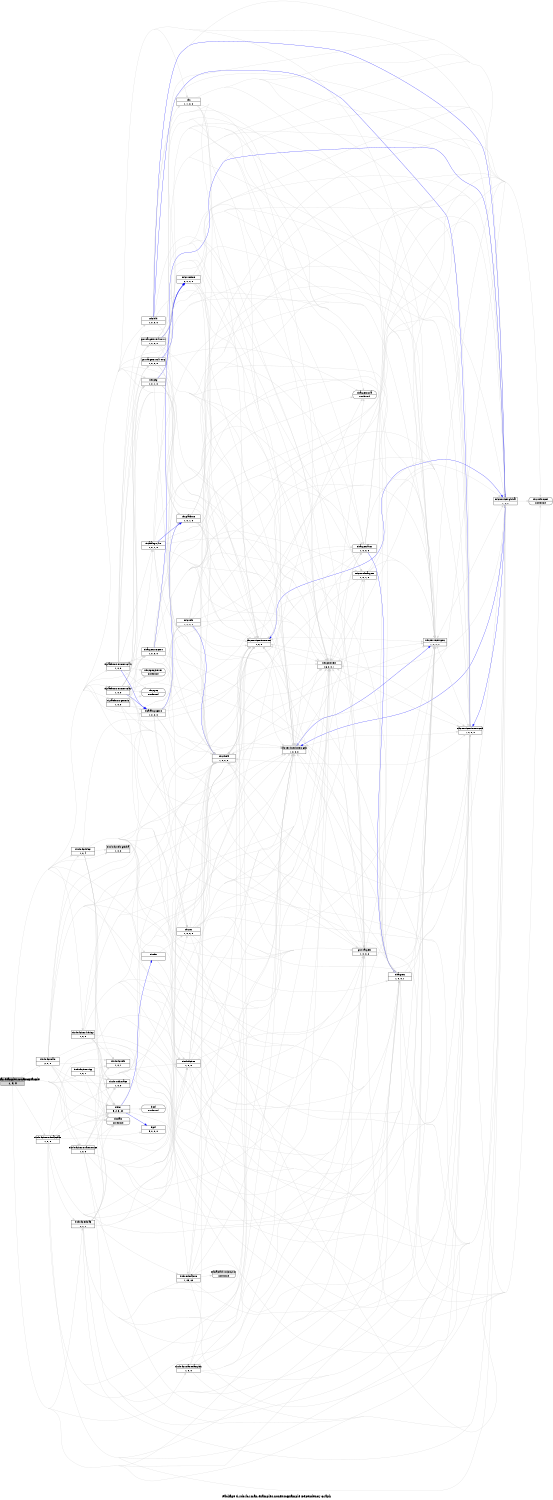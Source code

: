 digraph dependencies {
    label="\nPackage ti.sdo.fc.rman.examples.nonRtscExample Dependency Graph";
    size="7.5,10";
    rankdir=LR;
    ranksep=".75";
    concentrate="true";
    node [fixedsize=true, width=1.5, style=filled, color=black];
    node [font=Helvetica, fontsize=12, fillcolor=lightgrey];
    ti_sdo_fc_rman_examples_nonRtscExample [shape=record,label="ti.sdo.fc.rman.examples.nonRtscExample|1, 0, 0", URL="package.rel.xml"];
    node [fontsize=10, fillcolor=white];

    edge [style=solid, color=blue]

    edge [style=solid, color=lightgrey]
    xdc_shelf [shape=record,label="xdc.shelf|1, 0, 0, 0", URL="../../../../../../../../../../../../rtree/install/trees/products/xdcprod-h24/product/Linux/xdc_3_00_06/packages/xdc/shelf/package/package.rel.svg"];
    ti_sdo_fc_rman_examples_nonRtscExample -> xdc_shelf;
    ti_sdo_fc_edma3 [shape=record,label="ti.sdo.fc.edma3|2, 0, 0", URL="../../../../edma3/package/package.rel.svg"];
    ti_sdo_fc_rman_examples_nonRtscExample -> ti_sdo_fc_edma3;
    ti_rtdx [shape=record,label="ti.rtdx|", URL="../../../../../../../../../../../../vtree/library/trees/sabios/sabios-h15/product/Linux/bios_5_31_08/packages/ti/rtdx/package/package.rel.svg"];
    ti_sdo_fc_rman_examples_nonRtscExample -> ti_rtdx;
    xdc_services_intern_xsr [shape=record,label="xdc.services.intern.xsr|1, 0, 0", URL="../../../../../../../../../../../../rtree/install/trees/products/xdcprod-h24/product/Linux/xdc_3_00_06/packages/xdc/services/intern/xsr/package/package.rel.svg"];
    ti_sdo_fc_rman_examples_nonRtscExample -> xdc_services_intern_xsr;
    ti_platforms_evmDM6467 [shape=record,label="ti.platforms.evmDM6467|1, 0, 0", URL="../../../../../../../../../../../../vtree/library/trees/sabios/sabios-h15/product/Linux/bios_5_31_08/packages/ti/platforms/evmDM6467/package/package.rel.svg"];
    ti_sdo_fc_rman_examples_nonRtscExample -> ti_platforms_evmDM6467;
    xdc_services_intern_gen [shape=record,label="xdc.services.intern.gen|1, 0, 0, 0", URL="../../../../../../../../../../../../rtree/install/trees/products/xdcprod-h24/product/Linux/xdc_3_00_06/packages/xdc/services/intern/gen/package/package.rel.svg"];
    ti_sdo_fc_rman_examples_nonRtscExample -> xdc_services_intern_gen;
    xdc [shape=record,label="xdc|1, 1, 0, 0", URL="../../../../../../../../../../../../rtree/install/trees/products/xdcprod-h24/product/Linux/xdc_3_00_06/packages/xdc/package/package.rel.svg"];
    ti_sdo_fc_rman_examples_nonRtscExample -> xdc;
    ti_sdo_fc_utils_gtinfra [shape=record,label="ti.sdo.fc.utils.gtinfra|1, 0, 0", URL="../../../../utils/gtinfra/package/package.rel.svg"];
    ti_sdo_fc_rman_examples_nonRtscExample -> ti_sdo_fc_utils_gtinfra;
    xdc_services_global [shape=record,label="xdc.services.global|1, 0, 0", URL="../../../../../../../../../../../../rtree/install/trees/products/xdcprod-h24/product/Linux/xdc_3_00_06/packages/xdc/services/global/package/package.rel.svg"];
    ti_sdo_fc_rman_examples_nonRtscExample -> xdc_services_global;
    xdc_platform [shape=record,label="xdc.platform|1, 0, 1, 0", URL="../../../../../../../../../../../../rtree/install/trees/products/xdcprod-h24/product/Linux/xdc_3_00_06/packages/xdc/platform/package/package.rel.svg"];
    ti_sdo_fc_rman_examples_nonRtscExample -> xdc_platform;
    ti_sdo_fc_ires_nullresource [shape=record,label="ti.sdo.fc.ires.nullresource|1, 0, 0", URL="../../../../ires/nullresource/package/package.rel.svg"];
    ti_sdo_fc_rman_examples_nonRtscExample -> ti_sdo_fc_ires_nullresource;
    xdc_runtime [shape=record,label="xdc.runtime|2, 0, 0, 0", URL="../../../../../../../../../../../../rtree/install/trees/products/xdcprod-h24/product/Linux/xdc_3_00_06/packages/xdc/runtime/package/package.rel.svg"];
    ti_sdo_fc_rman_examples_nonRtscExample -> xdc_runtime;
    ti_catalog_c6000 [shape=record,label="ti.catalog.c6000|1, 0, 0, 0", URL="../../../../../../../../../../../../rtree/install/trees/products/xdcprod-h24/product/Linux/xdc_3_00_06/packages/ti/catalog/c6000/package/package.rel.svg"];
    ti_sdo_fc_rman_examples_nonRtscExample -> ti_catalog_c6000;
    ti_sdo_fc_dskt2 [shape=record,label="ti.sdo.fc.dskt2|1, 0, 4", URL="../../../../dskt2/package/package.rel.svg"];
    ti_sdo_fc_rman_examples_nonRtscExample -> ti_sdo_fc_dskt2;
    ti_xdais [shape=record,label="ti.xdais|not found"style=rounded, ];
    ti_sdo_fc_rman_examples_nonRtscExample -> ti_xdais;
    xdc_cfg [shape=record,label="xdc.cfg|1, 0, 1, 0", URL="../../../../../../../../../../../../rtree/install/trees/products/xdcprod-h24/product/Linux/xdc_3_00_06/packages/xdc/cfg/package/package.rel.svg"];
    ti_sdo_fc_rman_examples_nonRtscExample -> xdc_cfg;
    ti_sdo_fc_rman [shape=record,label="ti.sdo.fc.rman|2, 0, 0", URL="../../../package/package.rel.svg"];
    ti_sdo_fc_rman_examples_nonRtscExample -> ti_sdo_fc_rman;
    ti_platforms_evmDM6446 [shape=record,label="ti.platforms.evmDM6446|1, 0, 0", URL="../../../../../../../../../../../../vtree/library/trees/sabios/sabios-h15/product/Linux/bios_5_31_08/packages/ti/platforms/evmDM6446/package/package.rel.svg"];
    ti_sdo_fc_rman_examples_nonRtscExample -> ti_platforms_evmDM6446;
    ti_targets [shape=record,label="ti.targets|1, 0, 0, 1", URL="../../../../../../../../../../../../rtree/install/trees/products/xdcprod-h24/product/Linux/xdc_3_00_06/packages/ti/targets/package/package.rel.svg"];
    ti_sdo_fc_rman_examples_nonRtscExample -> ti_targets;
    xdc_services_intern_cmd [shape=record,label="xdc.services.intern.cmd|1, 0, 0, 0", URL="../../../../../../../../../../../../rtree/install/trees/products/xdcprod-h24/product/Linux/xdc_3_00_06/packages/xdc/services/intern/cmd/package/package.rel.svg"];
    ti_sdo_fc_rman_examples_nonRtscExample -> xdc_services_intern_cmd;
    xdc_bld [shape=record,label="xdc.bld|1, 0, 0, 0", URL="../../../../../../../../../../../../rtree/install/trees/products/xdcprod-h24/product/Linux/xdc_3_00_06/packages/xdc/bld/package/package.rel.svg"];
    ti_sdo_fc_rman_examples_nonRtscExample -> xdc_bld;
    ti_sdo_edma3_rm [shape=record,label="ti.sdo.edma3.rm|1, 03, 02", URL="../../../../../../../../../../../../toolsrc/library/vendors2005/ti/edma3_lld/edma3_lld_1_04_00/packages/ti/sdo/edma3/rm/package/package.rel.svg"];
    ti_sdo_fc_rman_examples_nonRtscExample -> ti_sdo_edma3_rm;
    ti_sdo_fc_ires_vicp [shape=record,label="ti.sdo.fc.ires.vicp|1, 0, 1", URL="../../../../ires/vicp/package/package.rel.svg"];
    ti_sdo_fc_rman_examples_nonRtscExample -> ti_sdo_fc_ires_vicp;
    ti_psl [shape=record,label="ti.psl|5, 0, 0, 0", URL="../../../../../../../../../../../../vtree/library/trees/sabios/sabios-h15/product/Linux/bios_5_31_08/packages/ti/psl/package/package.rel.svg"];
    ti_sdo_fc_rman_examples_nonRtscExample -> ti_psl;
    ti_sdo_fc_rman_examples_nonRtscExample -> ti_platforms_evmDM6446;
    gnu_targets [shape=record,label="gnu.targets|1, 0, 0, 2", URL="../../../../../../../../../../../../rtree/install/trees/products/xdcprod-h24/product/Linux/xdc_3_00_06/packages/gnu/targets/package/package.rel.svg"];
    ti_sdo_fc_rman_examples_nonRtscExample -> gnu_targets;
    ti_targets_rts6000 [shape=record,label="ti.targets.rts6000|1, 0, 0, 0", URL="../../../../../../../../../../../../rtree/install/trees/products/xdcprod-h24/product/Linux/xdc_3_00_06/packages/ti/targets/rts6000/package/package.rel.svg"];
    ti_sdo_fc_rman_examples_nonRtscExample -> ti_targets_rts6000;
    xdc_services_spec [shape=record,label="xdc.services.spec|1, 0, 0, 0", URL="../../../../../../../../../../../../rtree/install/trees/products/xdcprod-h24/product/Linux/xdc_3_00_06/packages/xdc/services/spec/package/package.rel.svg"];
    ti_sdo_fc_rman_examples_nonRtscExample -> xdc_services_spec;
    xdc_corevers [shape=record,label="xdc.corevers|16, 0, 0, 1", URL="../../../../../../../../../../../../rtree/install/trees/products/xdcprod-h24/product/Linux/xdc_3_00_06/packages/xdc/corevers/package/package.rel.svg"];
    ti_sdo_fc_rman_examples_nonRtscExample -> xdc_corevers;
    ti_sdo_fc_ires_hdvicp [shape=record,label="ti.sdo.fc.ires.hdvicp|1, 0, 0", URL="../../../../ires/hdvicp/package/package.rel.svg"];
    ti_sdo_fc_rman_examples_nonRtscExample -> ti_sdo_fc_ires_hdvicp;
    ti_sdo_utils_trace [shape=record,label="ti.sdo.utils.trace|1, 0, 0", URL="../../../../../utils/trace/package/package.rel.svg"];
    ti_sdo_fc_rman_examples_nonRtscExample -> ti_sdo_utils_trace;
    ti_platforms_generic [shape=record,label="ti.platforms.generic|1, 0, 0", URL="../../../../../../../../../../../../vtree/library/trees/sabios/sabios-h15/product/Linux/bios_5_31_08/packages/ti/platforms/generic/package/package.rel.svg"];
    ti_sdo_fc_rman_examples_nonRtscExample -> ti_platforms_generic;
    ti_bios [shape=record,label="ti.bios|5, 2, 3, 20", URL="../../../../../../../../../../../../vtree/library/trees/sabios/sabios-h15/product/Linux/bios_5_31_08/packages/ti/bios/package/package.rel.svg"];
    ti_sdo_fc_rman_examples_nonRtscExample -> ti_bios;
    ti_sdo_fc_ires_edma3chan [shape=record,label="ti.sdo.fc.ires.edma3chan|1, 0, 0", URL="../../../../ires/edma3chan/package/package.rel.svg"];
    ti_sdo_fc_rman_examples_nonRtscExample -> ti_sdo_fc_ires_edma3chan;
    ti_sdo_fc_rman_examples [shape=record,label="ti.sdo.fc.rman.examples|1, 0, 0", URL="../../package/package.rel.svg"];
    ti_sdo_fc_rman_examples_nonRtscExample -> ti_sdo_fc_rman_examples;
    ti_sdo_fc_rman_examples_nonRtscExample -> ti_platforms_evmDM6467;
    ti_sdo_fc_ires [shape=record,label="ti.sdo.fc.ires|1, 0, 0", URL="../../../../ires/package/package.rel.svg"];
    ti_sdo_fc_rman_examples_nonRtscExample -> ti_sdo_fc_ires;

    edge [style=solid, color=blue]

    edge [style=solid, color=lightgrey]
    ti_sdo_fc_ires -> ti_targets;
    ti_sdo_fc_ires -> xdc_services_intern_cmd;
    ti_sdo_fc_ires -> gnu_targets;
    ti_sdo_fc_ires -> xdc_services_intern_xsr;
    ti_sdo_fc_ires -> xdc_services_global;
    ti_sdo_fc_ires -> xdc_services_intern_gen;
    ti_sdo_fc_ires -> xdc_shelf;
    ti_sdo_fc_ires -> xdc_services_spec;
    ti_sdo_fc_ires -> xdc_corevers;

    edge [style=solid, color=blue]

    edge [style=solid, color=lightgrey]
    ti_sdo_fc_rman_examples -> ti_targets;
    ti_sdo_fc_rman_examples -> xdc_services_intern_cmd;
    ti_sdo_fc_rman_examples -> gnu_targets;
    ti_sdo_fc_rman_examples -> xdc_services_intern_xsr;
    ti_sdo_fc_rman_examples -> xdc_services_global;
    ti_sdo_fc_rman_examples -> xdc_services_intern_gen;
    ti_sdo_fc_rman_examples -> xdc_shelf;
    ti_sdo_fc_rman_examples -> xdc_services_spec;
    ti_sdo_fc_rman_examples -> xdc_corevers;

    edge [style=solid, color=blue]

    edge [style=solid, color=lightgrey]
    ti_sdo_fc_ires_edma3chan -> ti_xdais;
    ti_sdo_fc_ires_edma3chan -> xdc_services_intern_cmd;
    ti_sdo_fc_ires_edma3chan -> gnu_targets;
    ti_sdo_fc_ires_edma3chan -> ti_sdo_utils_trace;
    ti_sdo_fc_ires_edma3chan -> xdc_corevers;
    ti_sdo_fc_ires_edma3chan -> xdc_shelf;
    ti_sdo_fc_ires_edma3chan -> ti_sdo_fc_edma3;
    ti_sdo_fc_ires_edma3chan -> ti_targets;
    ti_sdo_fc_ires_edma3chan -> ti_sdo_fc_ires;
    ti_sdo_fc_ires_edma3chan -> xdc_services_intern_gen;
    ti_sdo_fc_utils [shape=record,label="ti.sdo.fc.utils|1, 0, 1", URL="../../../../utils/package/package.rel.svg"];
    ti_sdo_fc_ires_edma3chan -> ti_sdo_fc_utils;
    ti_sdo_fc_ires_edma3chan -> xdc_services_intern_xsr;
    ti_sdo_fc_ires_edma3chan -> xdc_services_spec;
    ti_sdo_fc_ires_edma3chan -> xdc_services_global;
    ti_sdo_fc_ires_edma3chan -> ti_sdo_edma3_rm;
    ti_sdo_fc_ires_edma3chan -> ti_bios;

    edge [style=solid, color=blue]

    edge [style=solid, color=lightgrey]

    edge [style=solid, color=blue]
    ti_bios -> ti_psl;
    ti_bios -> ti_rtdx;

    edge [style=solid, color=lightgrey]
    ti_bios -> ti_psl;
    ti_bios -> ti_targets;
    ti_bios -> ti_rtdx;
    ti_csl [shape=record,label="ti.csl|not found"style=rounded, ];
    ti_bios -> ti_csl;
    xdc_rts [shape=record,label="xdc.rts|1, 0, 0, 0", URL="../../../../../../../../../../../../rtree/install/trees/products/xdcprod-h24/product/Linux/xdc_3_00_06/packages/xdc/rts/package/package.rel.svg"];
    ti_bios -> xdc_rts;

    edge [style=solid, color=blue]

    edge [style=solid, color=lightgrey]
    xdc_rts -> xdc_services_intern_gen;
    xdc_rts -> gnu_targets;
    xdc_rts -> xdc_services_global;
    xdc_rts -> ti_targets;
    ti_targets_arm [shape=record,label="ti.targets.arm|1, 0, 0, 0", URL="../../../../../../../../../../../../rtree/install/trees/products/xdcprod-h24/product/Linux/xdc_3_00_06/packages/ti/targets/arm/package/package.rel.svg"];
    xdc_rts -> ti_targets_arm;
    xdc_rts -> xdc_shelf;
    xdc_utils_tconf [shape=record,label="xdc.utils.tconf|not found"style=rounded, ];
    xdc_rts -> xdc_utils_tconf;
    ti_targets_nda [shape=record,label="ti.targets.nda|not found"style=rounded, ];
    xdc_rts -> ti_targets_nda;
    xdc_rts -> xdc_services_intern_cmd;
    xdc_rts -> xdc_services_intern_xsr;
    xdc_rts -> xdc_corevers;
    xdc_rts -> xdc_services_spec;
    microsoft_targets [shape=record,label="microsoft.targets|1, 0, 1, 0", URL="../../../../../../../../../../../../rtree/install/trees/products/xdcprod-h24/product/Linux/xdc_3_00_06/packages/microsoft/targets/package/package.rel.svg"];
    xdc_rts -> microsoft_targets;

    edge [style=solid, color=blue]

    edge [style=solid, color=lightgrey]
    microsoft_targets -> xdc_services_intern_gen;
    microsoft_targets -> xdc_services_global;
    microsoft_targets -> xdc_shelf;
    microsoft_targets -> xdc_utils_tconf;
    microsoft_targets -> xdc_services_intern_cmd;
    microsoft_targets -> xdc_services_intern_xsr;
    microsoft_targets -> xdc_corevers;
    microsoft_targets -> xdc_services_spec;

    edge [style=solid, color=blue]

    edge [style=solid, color=lightgrey]

    edge [style=solid, color=blue]

    edge [style=solid, color=lightgrey]

    edge [style=solid, color=blue]
    ti_targets_arm -> ti_targets;

    edge [style=solid, color=lightgrey]
    ti_targets_arm -> xdc_services_intern_gen;
    ti_targets_arm -> xdc_services_global;
    ti_targets_arm -> ti_targets;
    ti_targets_arm -> xdc_shelf;
    ti_targets_arm -> xdc_utils_tconf;
    ti_targets_arm -> xdc_services_intern_cmd;
    ti_targets_arm -> xdc_services_intern_xsr;
    ti_targets_arm -> xdc_corevers;
    ti_targets_arm -> xdc_services_spec;

    edge [style=solid, color=blue]

    edge [style=solid, color=lightgrey]

    edge [style=solid, color=blue]

    edge [style=solid, color=lightgrey]
    ti_platforms_generic -> ti_catalog_c6000;
    ti_platforms_generic -> xdc_shelf;
    ti_platforms_generic -> xdc_platform;
    xdc_utils [shape=record,label="xdc.utils|1, 0, 0, 0", URL="../../../../../../../../../../../../rtree/install/trees/products/xdcprod-h24/product/Linux/xdc_3_00_06/packages/xdc/utils/package/package.rel.svg"];
    ti_platforms_generic -> xdc_utils;
    ti_platforms_generic -> xdc_cfg;
    ti_platforms_generic -> xdc_rts;
    ti_platforms_generic -> ti_targets;
    ti_platforms_generic -> ti_targets_rts6000;
    xdc_spec_jserver [shape=record,label="xdc.spec.jserver|not found"style=rounded, ];
    ti_platforms_generic -> xdc_spec_jserver;
    xdc_spec [shape=record,label="xdc.spec|not found"style=rounded, ];
    ti_platforms_generic -> xdc_spec;
    ti_platforms_generic -> gnu_targets;

    edge [style=solid, color=blue]

    edge [style=solid, color=lightgrey]

    edge [style=solid, color=blue]

    edge [style=solid, color=lightgrey]

    edge [style=solid, color=blue]
    xdc_utils -> xdc_shelf;

    edge [style=solid, color=lightgrey]
    xdc_utils -> xdc_services_intern_gen;
    xdc_utils -> xdc_services_global;
    xdc_utils -> xdc_shelf;
    xdc_utils -> xdc_utils_tconf;
    xdc_utils -> xdc_services_intern_cmd;
    xdc_utils -> xdc_services_intern_xsr;
    xdc_utils -> xdc_corevers;
    xdc_utils -> xdc_services_spec;

    edge [style=solid, color=blue]

    edge [style=solid, color=lightgrey]

    edge [style=solid, color=blue]

    edge [style=solid, color=lightgrey]
    ti_sdo_fc_ires_hdvicp -> ti_xdais;
    ti_sdo_fc_ires_hdvicp -> xdc_services_intern_cmd;
    ti_sdo_fc_ires_hdvicp -> gnu_targets;
    ti_sdo_fc_ires_hdvicp -> ti_sdo_utils_trace;
    ti_sdo_fc_ires_hdvicp -> xdc_corevers;
    ti_sdo_fc_ires_hdvicp -> xdc_shelf;
    ti_sdo_fc_ires_hdvicp -> ti_targets;
    ti_sdo_fc_ires_hdvicp -> ti_sdo_fc_ires;
    ti_sdo_fc_ires_hdvicp -> xdc_services_intern_gen;
    ti_sdo_fc_ires_hdvicp -> ti_sdo_fc_utils;
    ti_sdo_fc_ires_hdvicp -> xdc_services_intern_xsr;
    ti_sdo_fc_ires_hdvicp -> xdc_services_spec;
    ti_sdo_fc_ires_hdvicp -> xdc_services_global;
    ti_sdo_fc_ires_hdvicp -> ti_bios;

    edge [style=solid, color=blue]

    edge [style=solid, color=lightgrey]
    xdc_corevers -> xdc_services_intern_gen;
    xdc_corevers -> gnu_targets;
    xdc_corevers -> xdc_services_global;
    xdc_corevers -> ti_targets;
    xdc_corevers -> ti_targets_arm;
    xdc_corevers -> xdc_shelf;
    xdc_corevers -> xdc_utils_tconf;
    xdc_corevers -> ti_targets_nda;
    xdc_corevers -> xdc_services_intern_cmd;
    xdc_corevers -> xdc_services_intern_xsr;
    xdc_corevers -> xdc_services_spec;
    xdc_corevers -> microsoft_targets;

    edge [style=solid, color=blue]
    xdc_services_spec -> xdc_shelf;

    edge [style=solid, color=lightgrey]
    xdc_services_spec -> xdc_services_intern_gen;
    xdc_services_spec -> xdc_services_global;
    xdc_services_spec -> xdc_shelf;
    xdc_services_spec -> xdc_utils_tconf;
    xdc_services_spec -> xdc_services_intern_cmd;
    xdc_services_spec -> xdc_services_intern_xsr;
    xdc_services_spec -> xdc_corevers;

    edge [style=solid, color=blue]
    ti_targets_rts6000 -> xdc_runtime;

    edge [style=solid, color=lightgrey]
    ti_targets_rts6000 -> xdc_services_intern_cmd;
    ti_targets_rts6000 -> xdc_utils_tconf;
    ti_targets_rts6000 -> ti_targets;
    ti_targets_rts6000 -> gnu_targets;
    ti_targets_rts6000 -> xdc_runtime;
    ti_targets_rts6000 -> xdc_services_intern_gen;
    ti_targets_rts6000 -> xdc_corevers;
    ti_targets_rts6000 -> ti_targets_nda;
    ti_targets_rts6000 -> xdc_services_spec;
    ti_targets_rts6000 -> xdc_services_global;
    ti_targets_rts6000 -> microsoft_targets;
    ti_targets_rts6000 -> ti_targets_arm;
    ti_targets_rts6000 -> xdc_shelf;
    ti_targets_rts6000 -> xdc_services_intern_xsr;

    edge [style=solid, color=blue]

    edge [style=solid, color=lightgrey]
    gnu_targets -> xdc_services_intern_gen;
    gnu_targets -> xdc_services_global;
    gnu_targets -> xdc_shelf;
    gnu_targets -> xdc_utils_tconf;
    gnu_targets -> xdc_services_intern_cmd;
    gnu_targets -> xdc_services_intern_xsr;
    gnu_targets -> xdc_corevers;
    gnu_targets -> xdc_services_spec;

    edge [style=solid, color=blue]

    edge [style=solid, color=lightgrey]

    edge [style=solid, color=blue]

    edge [style=solid, color=lightgrey]
    ti_sdo_fc_ires_vicp -> ti_xdais;
    ti_sdo_fc_ires_vicp -> xdc_services_intern_cmd;
    ti_sdo_fc_ires_vicp -> gnu_targets;
    ti_sdo_fc_ires_vicp -> ti_sdo_utils_trace;
    ti_sdo_fc_ires_vicp -> xdc_corevers;
    ti_sdo_fc_ires_vicp -> xdc_shelf;
    ti_sdo_fc_ires_vicp -> ti_targets;
    ti_sdo_fc_ires_vicp -> ti_sdo_fc_ires;
    ti_sdo_fc_ires_vicp -> xdc_services_intern_gen;
    ti_sdo_fc_ires_vicp -> ti_sdo_fc_utils;
    ti_sdo_fc_ires_vicp -> xdc_services_intern_xsr;
    ti_sdo_fc_ires_vicp -> xdc_services_spec;
    ti_sdo_fc_ires_vicp -> xdc_services_global;
    ti_sdo_fc_ires_vicp -> ti_bios;

    edge [style=solid, color=blue]

    edge [style=solid, color=lightgrey]
    ti_sdo_edma3_rm -> xdc_services_intern_cmd;
    ti_sdo_edma3_rm -> xdc_services_intern_xsr;
    ti_sdo_edma3_rm -> xdc_services_global;
    edma3_lld_1_03_02_01 [shape=record,label="edma3_lld_1_03_02_01|not found"style=rounded, ];
    ti_sdo_edma3_rm -> edma3_lld_1_03_02_01;
    ti_sdo_edma3_rm -> xdc_services_intern_gen;
    ti_sdo_edma3_rm -> xdc_shelf;
    ti_sdo_edma3_rm -> xdc_corevers;
    ti_sdo_edma3_rm -> xdc_services_spec;

    edge [style=solid, color=blue]

    edge [style=solid, color=lightgrey]

    edge [style=solid, color=blue]
    xdc_bld -> xdc_services_global;
    xdc_bld -> xdc_services_intern_cmd;

    edge [style=solid, color=lightgrey]
    xdc_bld -> xdc_services_intern_gen;
    xdc_bld -> xdc_services_global;
    xdc_bld -> xdc_shelf;
    xdc_bld -> xdc_utils_tconf;
    xdc_bld -> xdc_services_intern_cmd;
    xdc_bld -> xdc_services_intern_xsr;
    xdc_bld -> xdc;
    xdc_bld -> xdc_corevers;
    xdc_bld -> xdc_services_spec;

    edge [style=solid, color=blue]
    xdc_services_intern_cmd -> xdc_shelf;
    xdc_services_intern_cmd -> xdc_services_spec;
    xdc_services_intern_cmd -> xdc_services_global;
    xdc_services_intern_cmd -> xdc_services_intern_gen;

    edge [style=solid, color=lightgrey]
    xdc_services_intern_cmd -> xdc_services_intern_gen;
    xdc_services_intern_cmd -> xdc_services_global;
    xdc_services_intern_cmd -> xdc_shelf;
    xdc_services_intern_cmd -> xdc_utils_tconf;
    xdc_services_intern_cmd -> xdc_services_intern_xsr;
    xdc_services_intern_cmd -> xdc_corevers;
    xdc_services_intern_cmd -> xdc_services_spec;

    edge [style=solid, color=blue]

    edge [style=solid, color=lightgrey]
    ti_targets -> xdc_services_intern_gen;
    ti_targets -> xdc_services_global;
    ti_targets -> xdc_shelf;
    ti_targets -> xdc_utils_tconf;
    ti_targets -> xdc_services_intern_cmd;
    ti_targets -> xdc_services_intern_xsr;
    ti_targets -> xdc_corevers;
    ti_targets -> xdc_services_spec;

    edge [style=solid, color=blue]
    ti_platforms_evmDM6446 -> ti_catalog_c6000;

    edge [style=solid, color=lightgrey]
    ti_platforms_evmDM6446 -> gnu_targets;
    gnu_targets_rts470MV [shape=record,label="gnu.targets.rts470MV|1, 0, 0, 0", URL="../../../../../../../../../../../../rtree/install/trees/products/xdcprod-h24/product/Linux/xdc_3_00_06/packages/gnu/targets/rts470MV/package/package.rel.svg"];
    ti_platforms_evmDM6446 -> gnu_targets_rts470MV;
    ti_platforms_evmDM6446 -> xdc_platform;
    ti_platforms_evmDM6446 -> ti_catalog_c6000;
    ti_platforms_evmDM6446 -> xdc_spec;
    gnu_targets_rts470uC [shape=record,label="gnu.targets.rts470uC|1, 0, 0, 0", URL="../../../../../../../../../../../../rtree/install/trees/products/xdcprod-h24/product/Linux/xdc_3_00_06/packages/gnu/targets/rts470uC/package/package.rel.svg"];
    ti_platforms_evmDM6446 -> gnu_targets_rts470uC;
    ti_platforms_evmDM6446 -> xdc_spec_jserver;
    ti_platforms_evmDM6446 -> xdc_rts;
    ti_platforms_evmDM6446 -> xdc_shelf;
    ti_platforms_evmDM6446 -> xdc_cfg;
    ti_platforms_evmDM6446 -> ti_targets_rts6000;
    ti_platforms_evmDM6446 -> ti_targets;
    ti_platforms_evmDM6446 -> xdc_utils;
    ti_catalog_c470 [shape=record,label="ti.catalog.c470|1, 0, 1, 0", URL="../../../../../../../../../../../../rtree/install/trees/products/xdcprod-h24/product/Linux/xdc_3_00_06/packages/ti/catalog/c470/package/package.rel.svg"];
    ti_platforms_evmDM6446 -> ti_catalog_c470;

    edge [style=solid, color=blue]
    ti_catalog_c470 -> xdc_platform;

    edge [style=solid, color=lightgrey]
    ti_catalog_c470 -> ti_targets_arm;
    ti_catalog_c470 -> xdc_shelf;
    ti_catalog_c470 -> xdc_services_intern_cmd;
    ti_catalog_c470 -> xdc_services_global;
    ti_catalog_c470 -> xdc_services_intern_xsr;
    ti_catalog_c470 -> xdc_services_spec;
    ti_catalog_c470 -> xdc_platform;
    ti_catalog_c470 -> xdc_services_intern_gen;
    ti_catalog_c470 -> ti_targets;
    ti_catalog_c470 -> xdc_corevers;
    ti_catalog_c470 -> gnu_targets;

    edge [style=solid, color=blue]
    gnu_targets_rts470uC -> xdc_runtime;

    edge [style=solid, color=lightgrey]
    gnu_targets_rts470uC -> xdc_services_intern_cmd;
    gnu_targets_rts470uC -> xdc_utils_tconf;
    gnu_targets_rts470uC -> ti_targets;
    gnu_targets_rts470uC -> gnu_targets;
    gnu_targets_rts470uC -> xdc_runtime;
    gnu_targets_rts470uC -> xdc_services_intern_gen;
    gnu_targets_rts470uC -> xdc_corevers;
    gnu_targets_rts470uC -> ti_targets_nda;
    gnu_targets_rts470uC -> xdc_services_spec;
    gnu_targets_rts470uC -> xdc_services_global;
    gnu_targets_rts470uC -> microsoft_targets;
    gnu_targets_rts470uC -> ti_targets_arm;
    gnu_targets_rts470uC -> xdc_shelf;
    gnu_targets_rts470uC -> xdc_services_intern_xsr;

    edge [style=solid, color=blue]
    gnu_targets_rts470MV -> xdc_runtime;

    edge [style=solid, color=lightgrey]
    gnu_targets_rts470MV -> xdc_services_intern_cmd;
    gnu_targets_rts470MV -> xdc_utils_tconf;
    gnu_targets_rts470MV -> ti_targets;
    gnu_targets_rts470MV -> gnu_targets;
    gnu_targets_rts470MV -> xdc_runtime;
    gnu_targets_rts470MV -> xdc_services_intern_gen;
    gnu_targets_rts470MV -> xdc_corevers;
    gnu_targets_rts470MV -> ti_targets_nda;
    gnu_targets_rts470MV -> xdc_services_spec;
    gnu_targets_rts470MV -> xdc_services_global;
    gnu_targets_rts470MV -> microsoft_targets;
    gnu_targets_rts470MV -> ti_targets_arm;
    gnu_targets_rts470MV -> xdc_shelf;
    gnu_targets_rts470MV -> xdc_services_intern_xsr;

    edge [style=solid, color=blue]

    edge [style=solid, color=lightgrey]
    ti_sdo_fc_rman -> ti_xdais;
    ti_sdo_fc_rman -> xdc_services_intern_cmd;
    ti_sdo_fc_rman -> gnu_targets;
    ti_sdo_fc_rman -> ti_sdo_utils_trace;
    ti_sdo_fc_rman -> xdc_corevers;
    ti_sdo_fc_rman -> xdc_shelf;
    ti_sdo_fc_rman -> ti_sdo_fc_dskt2;
    ti_sdo_fc_rman -> ti_targets;
    ti_sdo_fc_rman -> ti_sdo_fc_ires;
    ti_sdo_fc_rman -> xdc_services_intern_gen;
    ti_sdo_fc_rman -> ti_sdo_fc_utils;
    ti_sdo_fc_rman -> ti_sdo_fc_ires_nullresource;
    ti_sdo_fc_rman -> xdc_services_intern_xsr;
    ti_sdo_fc_rman -> xdc_services_spec;
    ti_sdo_fc_rman -> xdc_services_global;
    ti_sdo_fc_rman -> ti_bios;

    edge [style=solid, color=blue]
    xdc_cfg -> xdc_services_global;

    edge [style=solid, color=lightgrey]
    xdc_cfg -> xdc_services_intern_gen;
    xdc_cfg -> xdc_services_global;
    xdc_cfg -> xdc_platform;
    xdc_cfg -> xdc_shelf;
    xdc_cfg -> xdc_utils_tconf;
    xdc_cfg -> xdc_services_intern_cmd;
    xdc_cfg -> xdc_services_intern_xsr;
    xdc_cfg -> xdc_corevers;
    xdc_cfg -> xdc_services_spec;

    edge [style=solid, color=blue]

    edge [style=solid, color=lightgrey]

    edge [style=solid, color=blue]

    edge [style=solid, color=lightgrey]
    ti_sdo_fc_dskt2 -> ti_xdais;
    ti_sdo_fc_dskt2 -> xdc_services_intern_cmd;
    ti_sdo_fc_dskt2 -> gnu_targets;
    ti_sdo_fc_dskt2 -> ti_sdo_utils_trace;
    ti_sdo_fc_dskt2 -> xdc_corevers;
    ti_sdo_fc_dskt2 -> xdc_shelf;
    ti_sdo_fc_dskt2 -> ti_sdo_fc_utils_gtinfra;
    ti_sdo_fc_dskt2 -> ti_targets;
    ti_sdo_fc_dskt2 -> xdc_services_intern_gen;
    ti_sdo_fc_dskt2 -> ti_sdo_fc_utils;
    ti_sdo_fc_dskt2 -> xdc_services_intern_xsr;
    ti_sdo_fc_dskt2 -> xdc_services_spec;
    ti_sdo_fc_dskt2 -> xdc_services_global;
    ti_sdo_fc_dskt2 -> ti_bios;

    edge [style=solid, color=blue]
    ti_catalog_c6000 -> xdc_platform;

    edge [style=solid, color=lightgrey]
    ti_catalog_c6000 -> ti_targets_arm;
    ti_catalog_c6000 -> xdc_shelf;
    ti_catalog_c6000 -> xdc_services_intern_cmd;
    ti_catalog_c6000 -> xdc_services_global;
    ti_catalog_c6000 -> xdc_services_intern_xsr;
    ti_catalog_c6000 -> xdc_services_spec;
    ti_catalog_c6000 -> xdc_platform;
    ti_catalog_c6000 -> xdc_services_intern_gen;
    ti_catalog_c6000 -> ti_targets;
    ti_catalog_c6000 -> xdc_corevers;
    ti_catalog_c6000 -> gnu_targets;

    edge [style=solid, color=blue]

    edge [style=solid, color=lightgrey]
    xdc_runtime -> xdc_services_intern_gen;
    xdc_runtime -> xdc_services_global;
    xdc_runtime -> xdc_shelf;
    xdc_runtime -> xdc_utils_tconf;
    xdc_runtime -> xdc_services_intern_cmd;
    xdc_runtime -> xdc_services_intern_xsr;
    xdc_runtime -> xdc_corevers;
    xdc_runtime -> xdc_services_spec;

    edge [style=solid, color=blue]

    edge [style=solid, color=lightgrey]
    ti_sdo_fc_ires_nullresource -> ti_xdais;
    ti_sdo_fc_ires_nullresource -> xdc_services_intern_cmd;
    ti_sdo_fc_ires_nullresource -> gnu_targets;
    ti_sdo_fc_ires_nullresource -> ti_sdo_utils_trace;
    ti_sdo_fc_ires_nullresource -> xdc_corevers;
    ti_sdo_fc_ires_nullresource -> xdc_shelf;
    ti_sdo_fc_ires_nullresource -> ti_targets;
    ti_sdo_fc_ires_nullresource -> ti_sdo_fc_ires;
    ti_sdo_fc_ires_nullresource -> xdc_services_intern_gen;
    ti_sdo_fc_ires_nullresource -> ti_sdo_fc_utils;
    ti_sdo_fc_ires_nullresource -> xdc_services_intern_xsr;
    ti_sdo_fc_ires_nullresource -> xdc_services_spec;
    ti_sdo_fc_ires_nullresource -> xdc_services_global;
    ti_sdo_fc_ires_nullresource -> ti_bios;

    edge [style=solid, color=blue]

    edge [style=solid, color=lightgrey]
    xdc_platform -> xdc_services_intern_gen;
    xdc_platform -> xdc_services_global;
    xdc_platform -> xdc_shelf;
    xdc_platform -> xdc_utils_tconf;
    xdc_platform -> xdc_services_intern_cmd;
    xdc_platform -> xdc_services_intern_xsr;
    xdc_platform -> xdc_corevers;
    xdc_platform -> xdc_services_spec;

    edge [style=solid, color=blue]

    edge [style=solid, color=lightgrey]
    xdc_services_global -> xdc_services_intern_gen;
    xdc_services_global -> xdc_shelf;
    xdc_services_global -> xdc_utils_tconf;
    xdc_services_global -> xdc_services_intern_cmd;
    xdc_services_global -> xdc_services_intern_xsr;
    xdc_services_global -> xdc_corevers;
    xdc_services_global -> xdc_services_spec;

    edge [style=solid, color=blue]

    edge [style=solid, color=lightgrey]

    edge [style=solid, color=blue]

    edge [style=solid, color=lightgrey]
    xdc -> xdc_services_intern_gen;
    xdc -> xdc_services_global;
    xdc -> xdc_shelf;
    xdc -> xdc_utils_tconf;
    xdc -> xdc_services_intern_cmd;
    xdc -> xdc_services_intern_xsr;
    xdc -> xdc_corevers;
    xdc -> xdc_services_spec;

    edge [style=solid, color=blue]
    xdc_services_intern_gen -> xdc_shelf;
    xdc_services_intern_gen -> xdc_services_spec;
    xdc_services_intern_gen -> xdc_services_global;
    xdc_services_intern_gen -> xdc_services_intern_xsr;

    edge [style=solid, color=lightgrey]
    xdc_services_intern_gen -> xdc_services_global;
    xdc_services_intern_gen -> xdc_shelf;
    xdc_services_intern_gen -> xdc_utils_tconf;
    xdc_services_intern_gen -> xdc_services_intern_cmd;
    xdc_services_intern_gen -> xdc_services_intern_xsr;
    xdc_services_intern_gen -> xdc_corevers;
    xdc_services_intern_gen -> xdc_services_spec;

    edge [style=solid, color=blue]
    ti_platforms_evmDM6467 -> ti_catalog_c6000;

    edge [style=solid, color=lightgrey]
    ti_platforms_evmDM6467 -> gnu_targets;
    ti_platforms_evmDM6467 -> gnu_targets_rts470MV;
    ti_platforms_evmDM6467 -> xdc_platform;
    ti_platforms_evmDM6467 -> ti_catalog_c6000;
    ti_platforms_evmDM6467 -> xdc_spec;
    ti_platforms_evmDM6467 -> gnu_targets_rts470uC;
    ti_platforms_evmDM6467 -> xdc_spec_jserver;
    ti_platforms_evmDM6467 -> xdc_rts;
    ti_platforms_evmDM6467 -> xdc_shelf;
    ti_platforms_evmDM6467 -> xdc_cfg;
    ti_platforms_evmDM6467 -> ti_targets_rts6000;
    ti_platforms_evmDM6467 -> ti_targets;
    ti_platforms_evmDM6467 -> xdc_utils;
    ti_platforms_evmDM6467 -> ti_catalog_c470;

    edge [style=solid, color=blue]
    xdc_services_intern_xsr -> xdc_services_global;

    edge [style=solid, color=lightgrey]
    xdc_services_intern_xsr -> xdc_services_intern_gen;
    xdc_services_intern_xsr -> xdc_services_global;
    xdc_services_intern_xsr -> xdc_shelf;
    xdc_services_intern_xsr -> xdc_utils_tconf;
    xdc_services_intern_xsr -> xdc_services_intern_cmd;
    xdc_services_intern_xsr -> xdc_corevers;
    xdc_services_intern_xsr -> xdc_services_spec;

    edge [style=solid, color=blue]

    edge [style=solid, color=lightgrey]
    ti_rtdx -> xdc_rts;
    ti_rtdx -> ti_targets;

    edge [style=solid, color=blue]

    edge [style=solid, color=lightgrey]
    ti_sdo_fc_edma3 -> ti_xdais;
    ti_sdo_fc_edma3 -> xdc_services_intern_cmd;
    ti_sdo_fc_edma3 -> gnu_targets;
    ti_sdo_fc_edma3 -> ti_sdo_utils_trace;
    ti_sdo_fc_edma3 -> xdc_corevers;
    ti_sdo_fc_edma3 -> xdc_shelf;
    ti_sdo_fc_edma3 -> ti_targets;
    ti_sdo_fc_edma3 -> ti_sdo_fc_ires;
    ti_sdo_fc_edma3 -> xdc_services_intern_gen;
    ti_sdo_fc_edma3 -> ti_sdo_fc_utils;
    ti_sdo_fc_edma3 -> xdc_services_intern_xsr;
    ti_sdo_fc_edma3 -> xdc_services_spec;
    ti_sdo_fc_edma3 -> xdc_services_global;
    ti_sdo_fc_edma3 -> ti_sdo_edma3_rm;
    ti_sdo_fc_edma3 -> ti_bios;

    edge [style=solid, color=blue]

    edge [style=solid, color=lightgrey]
    xdc_shelf -> xdc_services_intern_gen;
    xdc_shelf -> xdc_services_global;
    xdc_shelf -> xdc_utils_tconf;
    xdc_shelf -> xdc_services_intern_cmd;
    xdc_shelf -> xdc_services_intern_xsr;
    xdc_shelf -> xdc_corevers;
    xdc_shelf -> xdc_services_spec;
}

